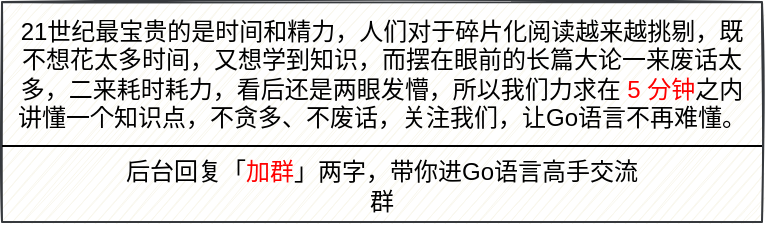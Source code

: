 <mxfile version="14.2.7" type="github">
  <diagram id="O-BWUw40_VTMGG16QcxM" name="Page-1">
    <mxGraphModel dx="1422" dy="794" grid="1" gridSize="10" guides="1" tooltips="1" connect="1" arrows="1" fold="1" page="1" pageScale="1" pageWidth="827" pageHeight="1169" math="0" shadow="0">
      <root>
        <mxCell id="0" />
        <mxCell id="1" parent="0" />
        <mxCell id="miOvh5082raTQnH3z15B-1" value="" style="rounded=0;whiteSpace=wrap;html=1;arcSize=3;strokeWidth=1;glass=0;shadow=0;sketch=1;fillColor=#f9f7ed;strokeColor=#36393d;" vertex="1" parent="1">
          <mxGeometry x="165" y="168" width="380" height="110" as="geometry" />
        </mxCell>
        <mxCell id="miOvh5082raTQnH3z15B-2" value="21世纪最宝贵的是时间和精力，人们对于碎片化阅读越来越挑剔，既不想花太多时间，又想学到知识，而摆在眼前的长篇大论一来废话太多，二来耗时耗力，看后还是两眼发懵，所以我们力求在 &lt;font color=&quot;#ff0000&quot;&gt;5 分钟&lt;/font&gt;之内讲懂一个知识点，不贪多、不废话，关注我们，让Go语言不再难懂。" style="text;html=1;strokeColor=none;fillColor=none;align=center;verticalAlign=middle;whiteSpace=wrap;rounded=0;" vertex="1" parent="1">
          <mxGeometry x="170" y="194" width="370" height="20" as="geometry" />
        </mxCell>
        <mxCell id="miOvh5082raTQnH3z15B-3" value="" style="endArrow=none;html=1;entryX=1;entryY=0.75;entryDx=0;entryDy=0;exitX=0;exitY=0.75;exitDx=0;exitDy=0;" edge="1" parent="1">
          <mxGeometry width="50" height="50" relative="1" as="geometry">
            <mxPoint x="165" y="240" as="sourcePoint" />
            <mxPoint x="545" y="240" as="targetPoint" />
          </mxGeometry>
        </mxCell>
        <mxCell id="miOvh5082raTQnH3z15B-4" value="后台回复「&lt;font color=&quot;#ff0000&quot;&gt;加群&lt;/font&gt;」两字，带你进Go语言高手交流群" style="text;html=1;strokeColor=none;fillColor=none;align=center;verticalAlign=middle;whiteSpace=wrap;rounded=0;" vertex="1" parent="1">
          <mxGeometry x="220" y="250" width="270" height="20" as="geometry" />
        </mxCell>
      </root>
    </mxGraphModel>
  </diagram>
</mxfile>
